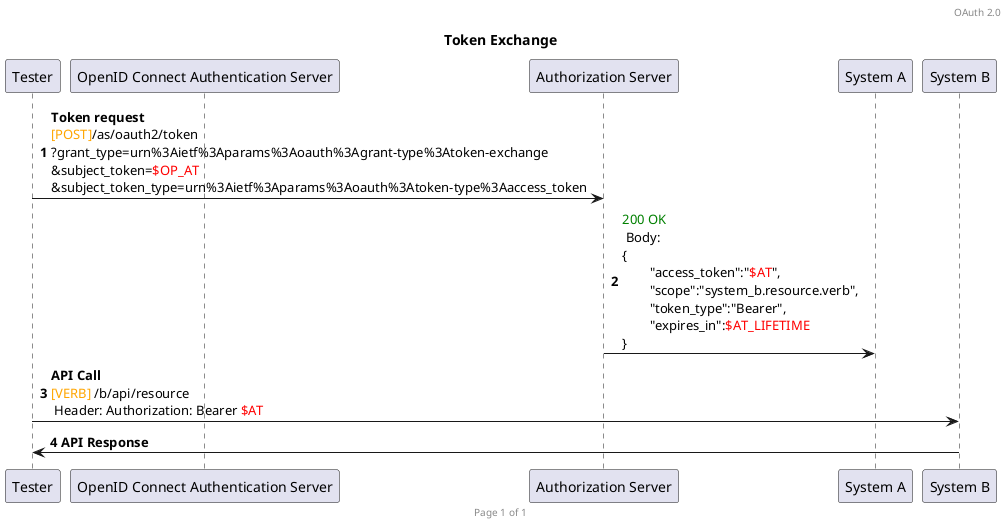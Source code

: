@startuml

header OAuth 2.0
footer Page %page% of %lastpage%

title Token Exchange
autonumber

participant T as "Tester"
participant OP as "OpenID Connect Authentication Server"
participant Auth as "Authorization Server"
participant A as "System A"
participant B as "System B"

T -> Auth : **Token request**\n<font color=orange>[POST]</font>/as/oauth2/token\n?grant_type=urn%3Aietf%3Aparams%3Aoauth%3Agrant-type%3Atoken-exchange\n&subject_token=<font color=red>$OP_AT</font>\n&subject_token_type=urn%3Aietf%3Aparams%3Aoauth%3Atoken-type%3Aaccess_token
Auth -> A : <font color=green>200 OK</font> \n Body: \n{\n\t"access_token":"<font color=red>$AT</font>",\n\t"scope":"system_b.resource.verb",\n\t"token_type":"Bearer",\n\t"expires_in":<font color=red>$AT_LIFETIME</font>\n}

T -> B : **API Call** \n<font color=orange>[VERB]</font> /b/api/resource\n Header: Authorization: Bearer <font color=red>$AT</font>
B -> T : **API Response**
@enduml
